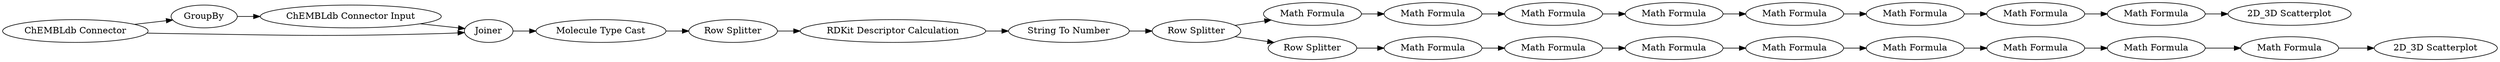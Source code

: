 digraph {
	"9050111767176208765_10" [label="Math Formula"]
	"9050111767176208765_11" [label="2D_3D Scatterplot"]
	"9050111767176208765_5" [label="ChEMBLdb Connector Input"]
	"9050111767176208765_23" [label="Math Formula"]
	"9050111767176208765_21" [label="Row Splitter"]
	"9050111767176208765_16" [label="Math Formula"]
	"9050111767176208765_24" [label="Math Formula"]
	"9050111767176208765_18" [label="Math Formula"]
	"9050111767176208765_27" [label="Math Formula"]
	"9050111767176208765_25" [label="Math Formula"]
	"9050111767176208765_26" [label="Math Formula"]
	"9050111767176208765_8" [label="Molecule Type Cast"]
	"9050111767176208765_14" [label="Math Formula"]
	"9050111767176208765_22" [label="Row Splitter"]
	"9050111767176208765_17" [label="Math Formula"]
	"9050111767176208765_4" [label="ChEMBLdb Connector"]
	"9050111767176208765_28" [label="Math Formula"]
	"9050111767176208765_13" [label="Math Formula"]
	"9050111767176208765_29" [label="Math Formula"]
	"9050111767176208765_12" [label="String To Number"]
	"9050111767176208765_9" [label="RDKit Descriptor Calculation"]
	"9050111767176208765_19" [label="Math Formula"]
	"9050111767176208765_20" [label="Row Splitter"]
	"9050111767176208765_15" [label="Math Formula"]
	"9050111767176208765_7" [label=GroupBy]
	"9050111767176208765_31" [label="Math Formula"]
	"9050111767176208765_30" [label="2D_3D Scatterplot"]
	"9050111767176208765_6" [label=Joiner]
	"9050111767176208765_6" -> "9050111767176208765_8"
	"9050111767176208765_29" -> "9050111767176208765_30"
	"9050111767176208765_23" -> "9050111767176208765_24"
	"9050111767176208765_4" -> "9050111767176208765_6"
	"9050111767176208765_24" -> "9050111767176208765_25"
	"9050111767176208765_31" -> "9050111767176208765_23"
	"9050111767176208765_19" -> "9050111767176208765_11"
	"9050111767176208765_4" -> "9050111767176208765_7"
	"9050111767176208765_15" -> "9050111767176208765_16"
	"9050111767176208765_27" -> "9050111767176208765_28"
	"9050111767176208765_13" -> "9050111767176208765_14"
	"9050111767176208765_21" -> "9050111767176208765_22"
	"9050111767176208765_10" -> "9050111767176208765_13"
	"9050111767176208765_5" -> "9050111767176208765_6"
	"9050111767176208765_21" -> "9050111767176208765_10"
	"9050111767176208765_17" -> "9050111767176208765_18"
	"9050111767176208765_12" -> "9050111767176208765_21"
	"9050111767176208765_9" -> "9050111767176208765_12"
	"9050111767176208765_14" -> "9050111767176208765_15"
	"9050111767176208765_8" -> "9050111767176208765_20"
	"9050111767176208765_16" -> "9050111767176208765_17"
	"9050111767176208765_25" -> "9050111767176208765_26"
	"9050111767176208765_26" -> "9050111767176208765_27"
	"9050111767176208765_18" -> "9050111767176208765_19"
	"9050111767176208765_7" -> "9050111767176208765_5"
	"9050111767176208765_20" -> "9050111767176208765_9"
	"9050111767176208765_22" -> "9050111767176208765_31"
	"9050111767176208765_28" -> "9050111767176208765_29"
	rankdir=LR
}
